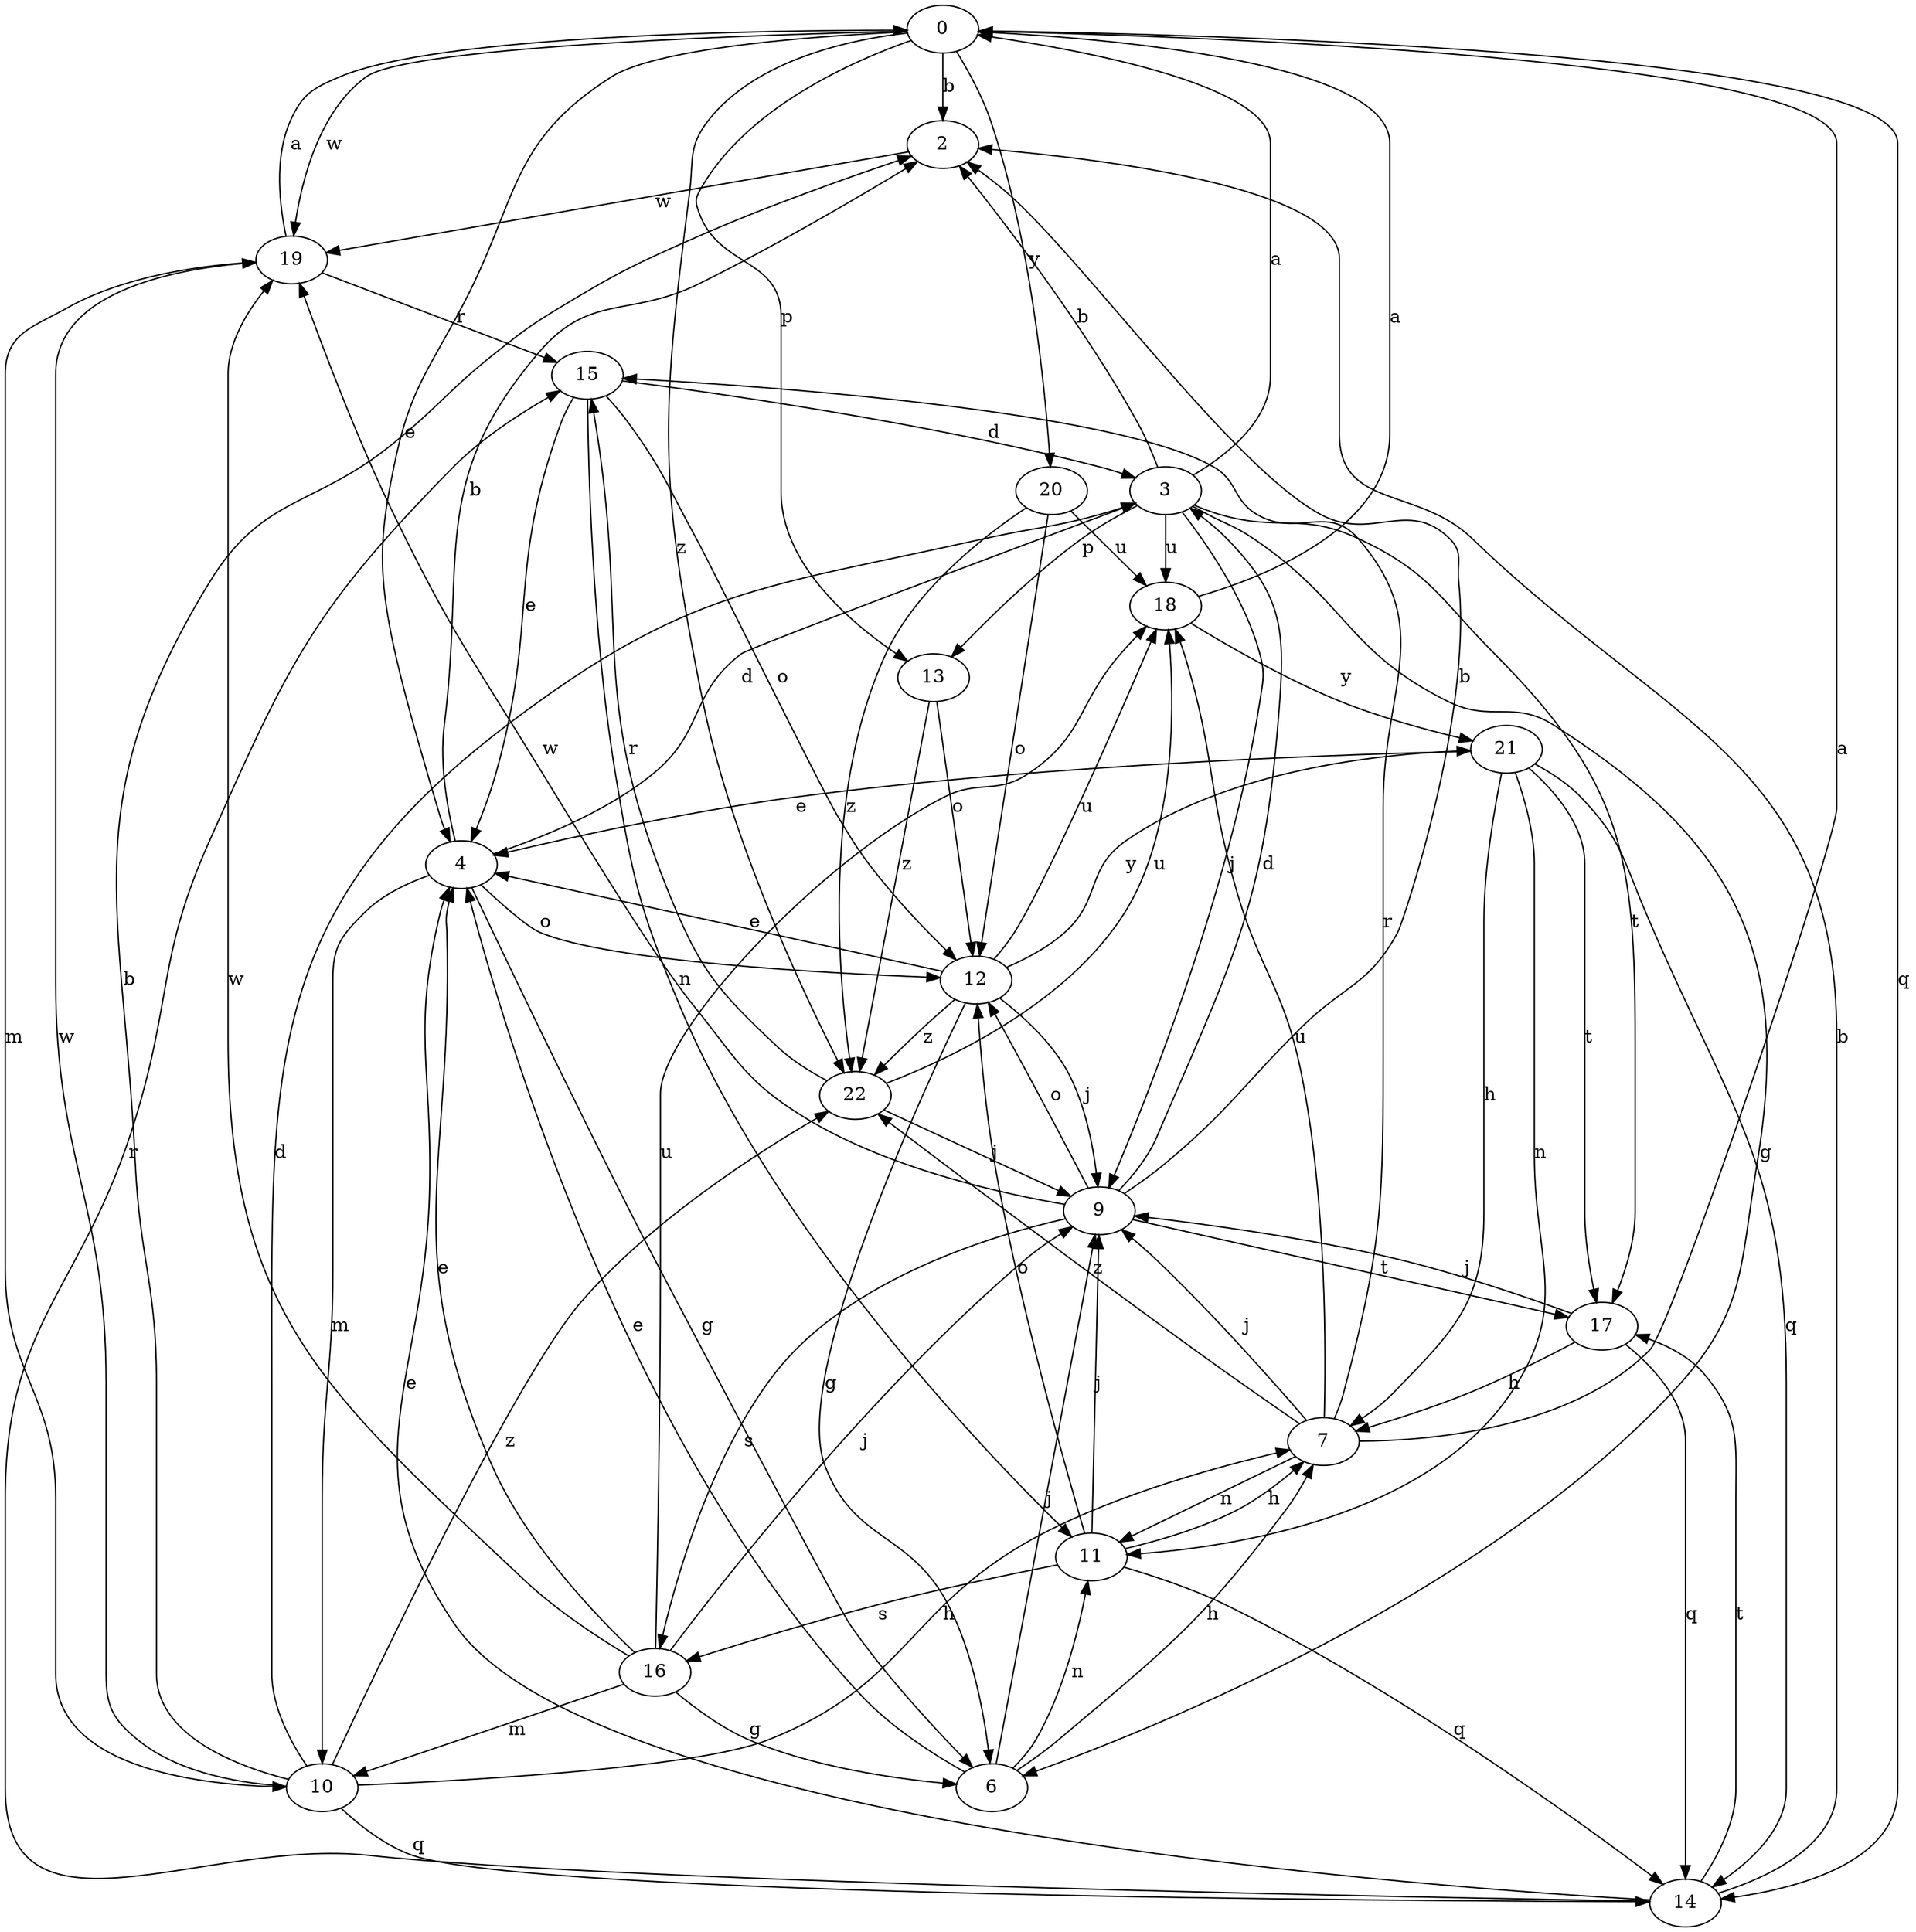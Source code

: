 strict digraph  {
0;
2;
3;
4;
6;
7;
9;
10;
11;
12;
13;
14;
15;
16;
17;
18;
19;
20;
21;
22;
0 -> 2  [label=b];
0 -> 4  [label=e];
0 -> 13  [label=p];
0 -> 14  [label=q];
0 -> 19  [label=w];
0 -> 20  [label=y];
0 -> 22  [label=z];
2 -> 19  [label=w];
3 -> 0  [label=a];
3 -> 2  [label=b];
3 -> 6  [label=g];
3 -> 9  [label=j];
3 -> 13  [label=p];
3 -> 17  [label=t];
3 -> 18  [label=u];
4 -> 2  [label=b];
4 -> 3  [label=d];
4 -> 6  [label=g];
4 -> 10  [label=m];
4 -> 12  [label=o];
6 -> 4  [label=e];
6 -> 7  [label=h];
6 -> 9  [label=j];
6 -> 11  [label=n];
7 -> 0  [label=a];
7 -> 9  [label=j];
7 -> 11  [label=n];
7 -> 15  [label=r];
7 -> 18  [label=u];
7 -> 22  [label=z];
9 -> 2  [label=b];
9 -> 3  [label=d];
9 -> 12  [label=o];
9 -> 16  [label=s];
9 -> 17  [label=t];
9 -> 19  [label=w];
10 -> 2  [label=b];
10 -> 3  [label=d];
10 -> 7  [label=h];
10 -> 14  [label=q];
10 -> 19  [label=w];
10 -> 22  [label=z];
11 -> 7  [label=h];
11 -> 9  [label=j];
11 -> 12  [label=o];
11 -> 14  [label=q];
11 -> 16  [label=s];
12 -> 4  [label=e];
12 -> 6  [label=g];
12 -> 9  [label=j];
12 -> 18  [label=u];
12 -> 21  [label=y];
12 -> 22  [label=z];
13 -> 12  [label=o];
13 -> 22  [label=z];
14 -> 2  [label=b];
14 -> 4  [label=e];
14 -> 15  [label=r];
14 -> 17  [label=t];
15 -> 3  [label=d];
15 -> 4  [label=e];
15 -> 11  [label=n];
15 -> 12  [label=o];
16 -> 4  [label=e];
16 -> 6  [label=g];
16 -> 9  [label=j];
16 -> 10  [label=m];
16 -> 18  [label=u];
16 -> 19  [label=w];
17 -> 7  [label=h];
17 -> 9  [label=j];
17 -> 14  [label=q];
18 -> 0  [label=a];
18 -> 21  [label=y];
19 -> 0  [label=a];
19 -> 10  [label=m];
19 -> 15  [label=r];
20 -> 12  [label=o];
20 -> 18  [label=u];
20 -> 22  [label=z];
21 -> 4  [label=e];
21 -> 7  [label=h];
21 -> 11  [label=n];
21 -> 14  [label=q];
21 -> 17  [label=t];
22 -> 9  [label=j];
22 -> 15  [label=r];
22 -> 18  [label=u];
}
